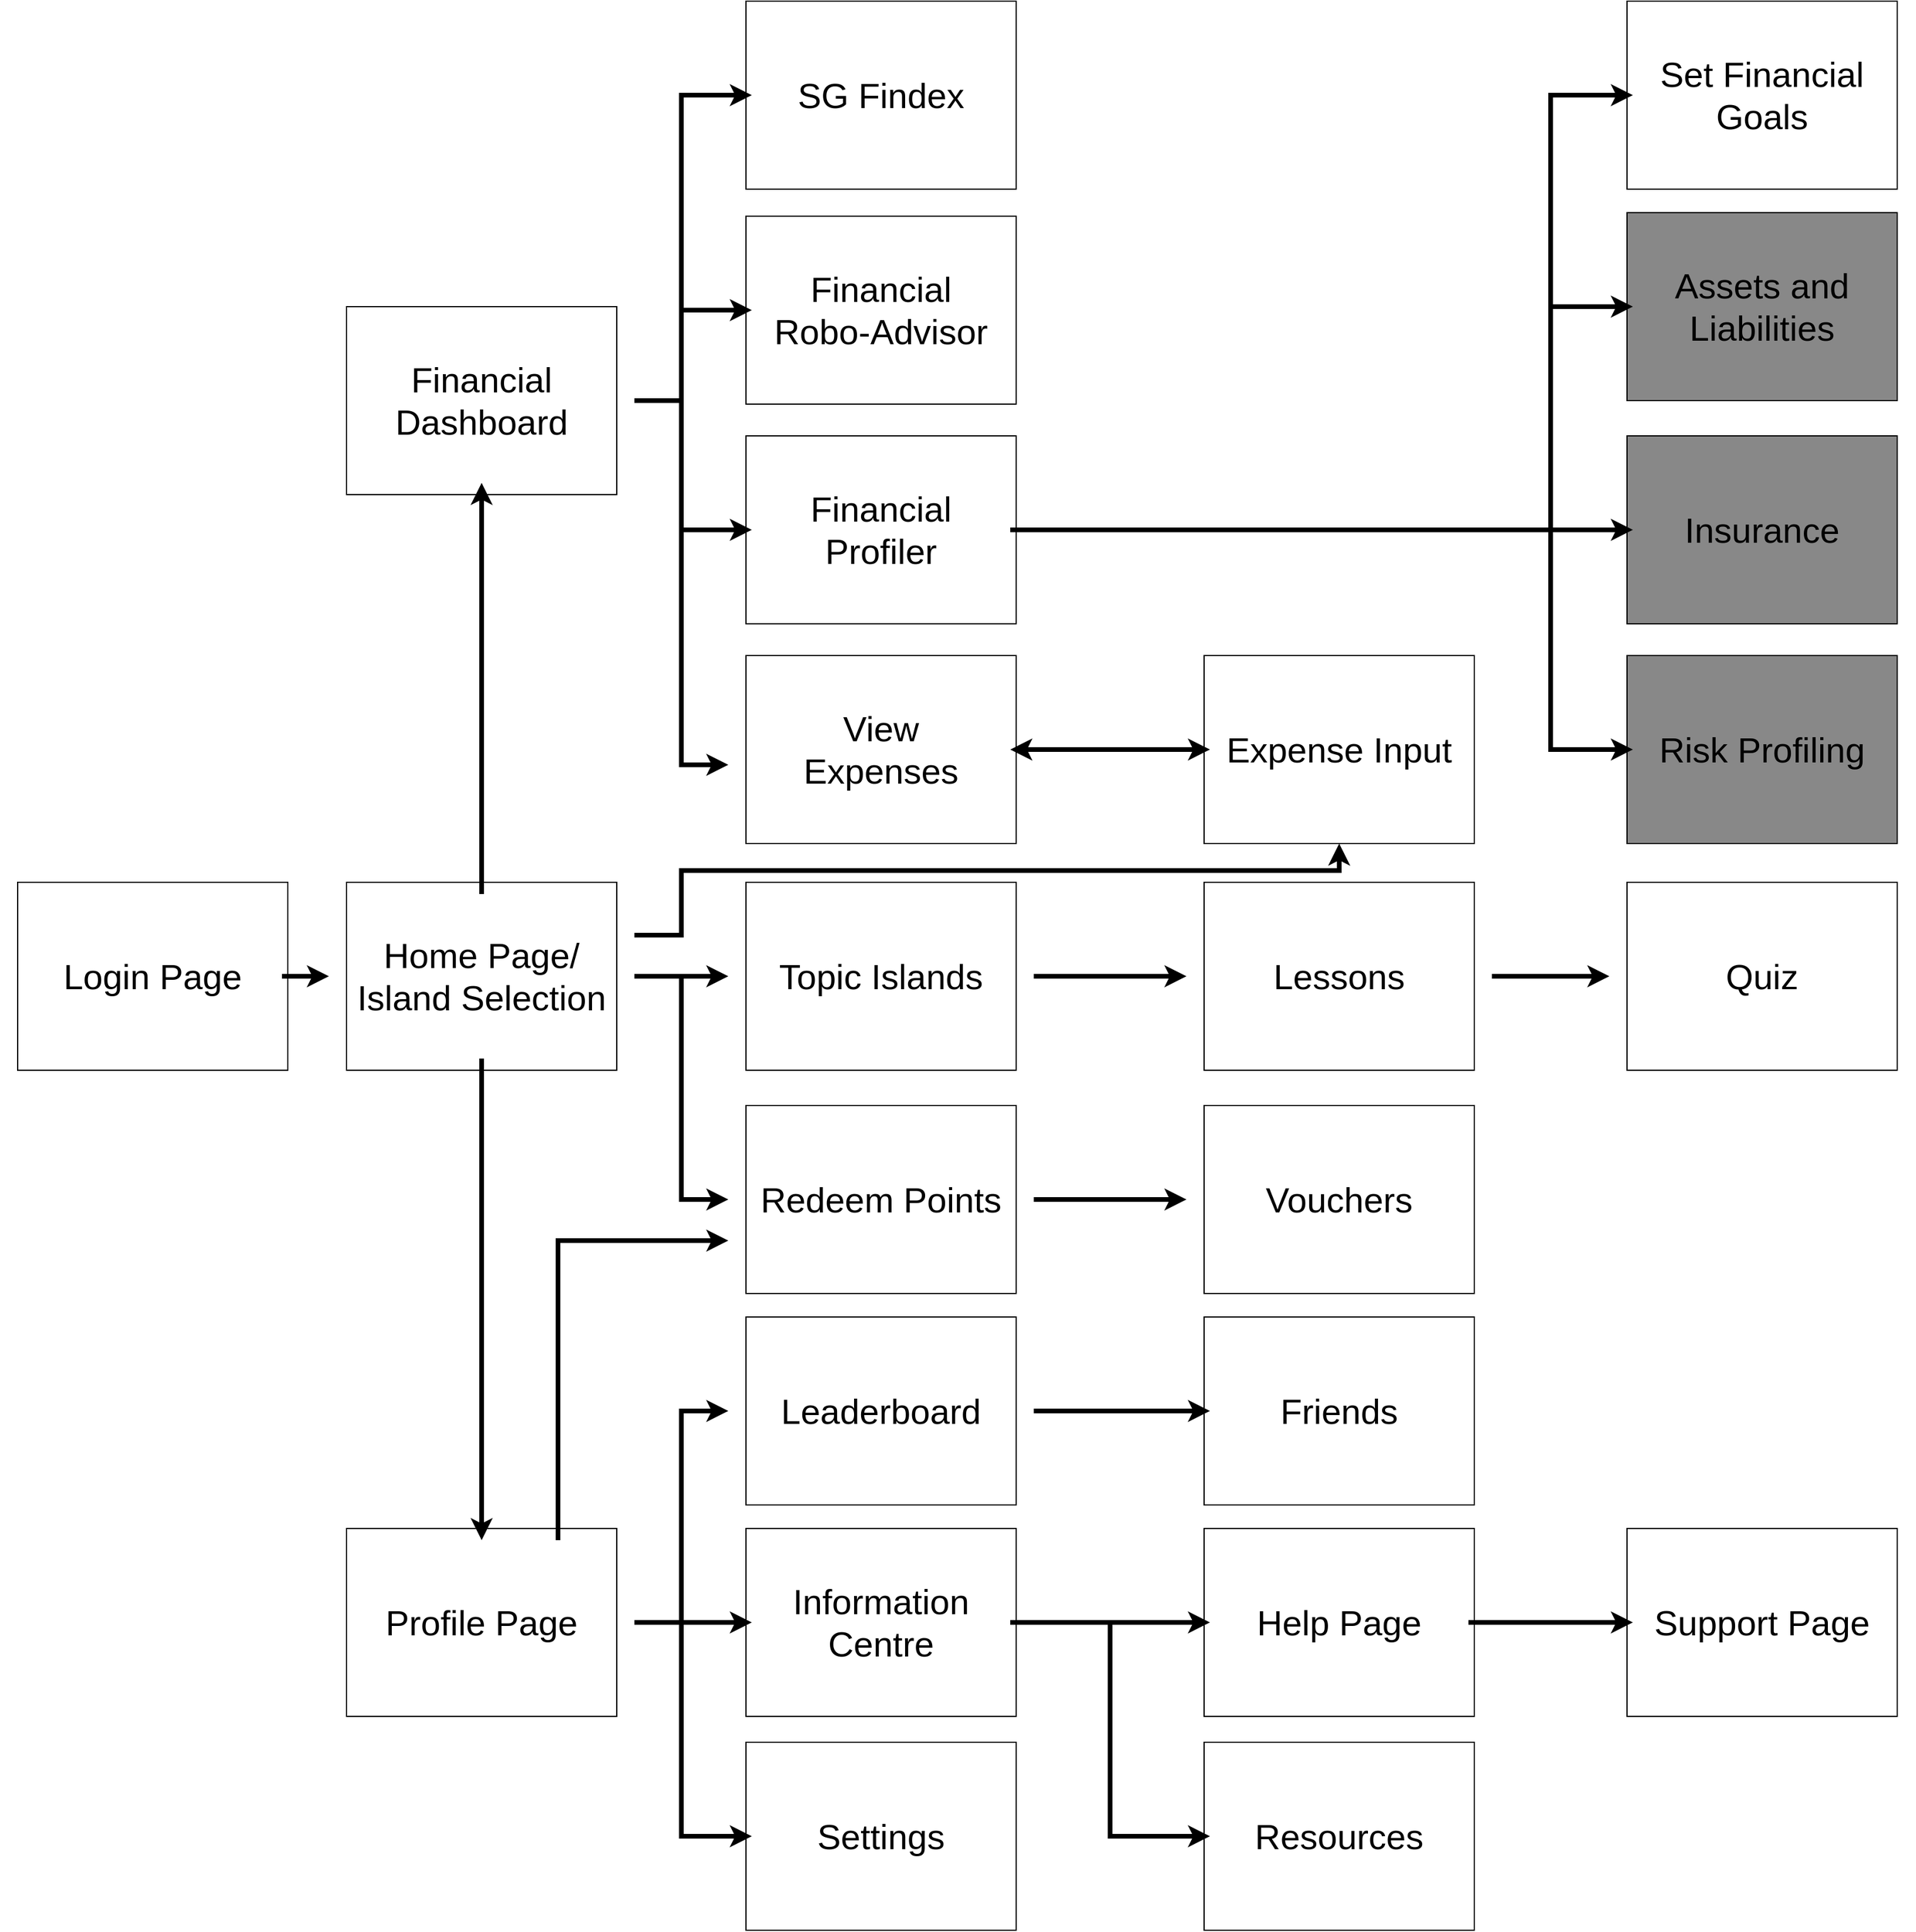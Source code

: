 <mxfile version="20.5.1" type="github">
  <diagram id="xeiWIUsCd8FCCVY9EHyw" name="Page-1">
    <mxGraphModel dx="1800" dy="1773" grid="1" gridSize="10" guides="1" tooltips="1" connect="1" arrows="1" fold="1" page="1" pageScale="1" pageWidth="2336" pageHeight="1654" math="0" shadow="0">
      <root>
        <mxCell id="0" />
        <mxCell id="1" parent="0" />
        <mxCell id="ZgKXBUmyCraqR8mIBlqp-3" value="" style="group" parent="1" vertex="1" connectable="0">
          <mxGeometry y="750" width="260" height="160" as="geometry" />
        </mxCell>
        <mxCell id="ZgKXBUmyCraqR8mIBlqp-65" value="" style="group" parent="ZgKXBUmyCraqR8mIBlqp-3" vertex="1" connectable="0">
          <mxGeometry x="15" width="230" height="160" as="geometry" />
        </mxCell>
        <mxCell id="ZgKXBUmyCraqR8mIBlqp-1" value="" style="rounded=0;whiteSpace=wrap;html=1;" parent="ZgKXBUmyCraqR8mIBlqp-65" vertex="1">
          <mxGeometry width="230" height="160" as="geometry" />
        </mxCell>
        <mxCell id="ZgKXBUmyCraqR8mIBlqp-2" value="&lt;font style=&quot;font-size: 30px;&quot;&gt;Login Page&lt;/font&gt;" style="text;html=1;strokeColor=none;fillColor=none;align=center;verticalAlign=middle;whiteSpace=wrap;rounded=0;container=1;" parent="ZgKXBUmyCraqR8mIBlqp-65" vertex="1">
          <mxGeometry x="5" y="10" width="220" height="140" as="geometry" />
        </mxCell>
        <mxCell id="ZgKXBUmyCraqR8mIBlqp-4" value="" style="group" parent="1" vertex="1" connectable="0">
          <mxGeometry x="280" y="750" width="260" height="160" as="geometry" />
        </mxCell>
        <mxCell id="ZgKXBUmyCraqR8mIBlqp-5" value="" style="rounded=0;whiteSpace=wrap;html=1;" parent="ZgKXBUmyCraqR8mIBlqp-4" vertex="1">
          <mxGeometry x="15" width="230" height="160" as="geometry" />
        </mxCell>
        <mxCell id="ZgKXBUmyCraqR8mIBlqp-6" value="&lt;font style=&quot;font-size: 30px;&quot;&gt;Home Page/&lt;br&gt;Island Selection&lt;br&gt;&lt;/font&gt;" style="text;html=1;strokeColor=none;fillColor=none;align=center;verticalAlign=middle;whiteSpace=wrap;rounded=0;" parent="ZgKXBUmyCraqR8mIBlqp-4" vertex="1">
          <mxGeometry y="10" width="260" height="140" as="geometry" />
        </mxCell>
        <mxCell id="ZgKXBUmyCraqR8mIBlqp-7" value="" style="group" parent="1" vertex="1" connectable="0">
          <mxGeometry x="280" y="260" width="260" height="160" as="geometry" />
        </mxCell>
        <mxCell id="ZgKXBUmyCraqR8mIBlqp-8" value="" style="rounded=0;whiteSpace=wrap;html=1;" parent="ZgKXBUmyCraqR8mIBlqp-7" vertex="1">
          <mxGeometry x="15" width="230" height="160" as="geometry" />
        </mxCell>
        <mxCell id="ZgKXBUmyCraqR8mIBlqp-9" value="&lt;font style=&quot;font-size: 30px;&quot;&gt;Financial Dashboard&lt;/font&gt;" style="text;html=1;strokeColor=none;fillColor=none;align=center;verticalAlign=middle;whiteSpace=wrap;rounded=0;" parent="ZgKXBUmyCraqR8mIBlqp-7" vertex="1">
          <mxGeometry y="10" width="260" height="140" as="geometry" />
        </mxCell>
        <mxCell id="ZgKXBUmyCraqR8mIBlqp-10" value="" style="group" parent="1" vertex="1" connectable="0">
          <mxGeometry x="280" y="1300" width="260" height="160" as="geometry" />
        </mxCell>
        <mxCell id="ZgKXBUmyCraqR8mIBlqp-11" value="" style="rounded=0;whiteSpace=wrap;html=1;" parent="ZgKXBUmyCraqR8mIBlqp-10" vertex="1">
          <mxGeometry x="15" width="230" height="160" as="geometry" />
        </mxCell>
        <mxCell id="ZgKXBUmyCraqR8mIBlqp-12" value="&lt;font style=&quot;font-size: 30px;&quot;&gt;Profile Page&lt;/font&gt;" style="text;html=1;strokeColor=none;fillColor=none;align=center;verticalAlign=middle;whiteSpace=wrap;rounded=0;" parent="ZgKXBUmyCraqR8mIBlqp-10" vertex="1">
          <mxGeometry y="10" width="260" height="140" as="geometry" />
        </mxCell>
        <mxCell id="ZgKXBUmyCraqR8mIBlqp-13" value="" style="group" parent="1" vertex="1" connectable="0">
          <mxGeometry x="620" y="750" width="260" height="160" as="geometry" />
        </mxCell>
        <mxCell id="ZgKXBUmyCraqR8mIBlqp-14" value="" style="rounded=0;whiteSpace=wrap;html=1;" parent="ZgKXBUmyCraqR8mIBlqp-13" vertex="1">
          <mxGeometry x="15" width="230" height="160" as="geometry" />
        </mxCell>
        <mxCell id="ZgKXBUmyCraqR8mIBlqp-15" value="&lt;span style=&quot;font-size: 30px;&quot;&gt;Topic Islands&lt;/span&gt;" style="text;html=1;strokeColor=none;fillColor=none;align=center;verticalAlign=middle;whiteSpace=wrap;rounded=0;" parent="ZgKXBUmyCraqR8mIBlqp-13" vertex="1">
          <mxGeometry y="10" width="260" height="140" as="geometry" />
        </mxCell>
        <mxCell id="ZgKXBUmyCraqR8mIBlqp-16" value="" style="group" parent="1" vertex="1" connectable="0">
          <mxGeometry x="1010" y="750" width="260" height="160" as="geometry" />
        </mxCell>
        <mxCell id="ZgKXBUmyCraqR8mIBlqp-17" value="" style="rounded=0;whiteSpace=wrap;html=1;" parent="ZgKXBUmyCraqR8mIBlqp-16" vertex="1">
          <mxGeometry x="15" width="230" height="160" as="geometry" />
        </mxCell>
        <mxCell id="ZgKXBUmyCraqR8mIBlqp-18" value="&lt;span style=&quot;font-size: 30px;&quot;&gt;Lessons&lt;/span&gt;" style="text;html=1;strokeColor=none;fillColor=none;align=center;verticalAlign=middle;whiteSpace=wrap;rounded=0;" parent="ZgKXBUmyCraqR8mIBlqp-16" vertex="1">
          <mxGeometry y="10" width="260" height="140" as="geometry" />
        </mxCell>
        <mxCell id="ZgKXBUmyCraqR8mIBlqp-19" value="" style="group" parent="1" vertex="1" connectable="0">
          <mxGeometry x="1370" y="750" width="260" height="160" as="geometry" />
        </mxCell>
        <mxCell id="ZgKXBUmyCraqR8mIBlqp-20" value="" style="rounded=0;whiteSpace=wrap;html=1;" parent="ZgKXBUmyCraqR8mIBlqp-19" vertex="1">
          <mxGeometry x="15" width="230" height="160" as="geometry" />
        </mxCell>
        <mxCell id="ZgKXBUmyCraqR8mIBlqp-21" value="&lt;span style=&quot;font-size: 30px;&quot;&gt;Quiz&lt;/span&gt;" style="text;html=1;strokeColor=none;fillColor=none;align=center;verticalAlign=middle;whiteSpace=wrap;rounded=0;" parent="ZgKXBUmyCraqR8mIBlqp-19" vertex="1">
          <mxGeometry y="10" width="260" height="140" as="geometry" />
        </mxCell>
        <mxCell id="ZgKXBUmyCraqR8mIBlqp-22" value="" style="group" parent="1" vertex="1" connectable="0">
          <mxGeometry x="620" y="1120" width="260" height="160" as="geometry" />
        </mxCell>
        <mxCell id="ZgKXBUmyCraqR8mIBlqp-23" value="" style="rounded=0;whiteSpace=wrap;html=1;" parent="ZgKXBUmyCraqR8mIBlqp-22" vertex="1">
          <mxGeometry x="15" width="230" height="160" as="geometry" />
        </mxCell>
        <mxCell id="ZgKXBUmyCraqR8mIBlqp-24" value="&lt;span style=&quot;font-size: 30px;&quot;&gt;Leaderboard&lt;/span&gt;" style="text;html=1;strokeColor=none;fillColor=none;align=center;verticalAlign=middle;whiteSpace=wrap;rounded=0;" parent="ZgKXBUmyCraqR8mIBlqp-22" vertex="1">
          <mxGeometry y="10" width="260" height="140" as="geometry" />
        </mxCell>
        <mxCell id="ZgKXBUmyCraqR8mIBlqp-25" value="" style="group" parent="1" vertex="1" connectable="0">
          <mxGeometry x="620" y="1300" width="260" height="160" as="geometry" />
        </mxCell>
        <mxCell id="ZgKXBUmyCraqR8mIBlqp-26" value="" style="rounded=0;whiteSpace=wrap;html=1;" parent="ZgKXBUmyCraqR8mIBlqp-25" vertex="1">
          <mxGeometry x="15" width="230" height="160" as="geometry" />
        </mxCell>
        <mxCell id="ZgKXBUmyCraqR8mIBlqp-27" value="&lt;span style=&quot;font-size: 30px;&quot;&gt;Information Centre&lt;/span&gt;" style="text;html=1;strokeColor=none;fillColor=none;align=center;verticalAlign=middle;whiteSpace=wrap;rounded=0;" parent="ZgKXBUmyCraqR8mIBlqp-25" vertex="1">
          <mxGeometry x="20" y="10" width="220" height="140" as="geometry" />
        </mxCell>
        <mxCell id="ZgKXBUmyCraqR8mIBlqp-31" value="" style="group" parent="1" vertex="1" connectable="0">
          <mxGeometry x="620" y="940" width="260" height="160" as="geometry" />
        </mxCell>
        <mxCell id="ZgKXBUmyCraqR8mIBlqp-32" value="" style="rounded=0;whiteSpace=wrap;html=1;" parent="ZgKXBUmyCraqR8mIBlqp-31" vertex="1">
          <mxGeometry x="15" width="230" height="160" as="geometry" />
        </mxCell>
        <mxCell id="ZgKXBUmyCraqR8mIBlqp-33" value="&lt;span style=&quot;font-size: 30px;&quot;&gt;Redeem Points&lt;br&gt;&lt;/span&gt;" style="text;html=1;strokeColor=none;fillColor=none;align=center;verticalAlign=middle;whiteSpace=wrap;rounded=0;" parent="ZgKXBUmyCraqR8mIBlqp-31" vertex="1">
          <mxGeometry y="10" width="260" height="140" as="geometry" />
        </mxCell>
        <mxCell id="ZgKXBUmyCraqR8mIBlqp-34" value="" style="group" parent="1" vertex="1" connectable="0">
          <mxGeometry x="1010" y="1300" width="260" height="160" as="geometry" />
        </mxCell>
        <mxCell id="ZgKXBUmyCraqR8mIBlqp-35" value="" style="rounded=0;whiteSpace=wrap;html=1;" parent="ZgKXBUmyCraqR8mIBlqp-34" vertex="1">
          <mxGeometry x="15" width="230" height="160" as="geometry" />
        </mxCell>
        <mxCell id="ZgKXBUmyCraqR8mIBlqp-36" value="&lt;span style=&quot;font-size: 30px;&quot;&gt;Help Page&lt;/span&gt;" style="text;html=1;strokeColor=none;fillColor=none;align=center;verticalAlign=middle;whiteSpace=wrap;rounded=0;" parent="ZgKXBUmyCraqR8mIBlqp-34" vertex="1">
          <mxGeometry x="20" y="10" width="220" height="140" as="geometry" />
        </mxCell>
        <mxCell id="ZgKXBUmyCraqR8mIBlqp-37" value="" style="group" parent="1" vertex="1" connectable="0">
          <mxGeometry x="620" y="557" width="260" height="160" as="geometry" />
        </mxCell>
        <mxCell id="ZgKXBUmyCraqR8mIBlqp-38" value="" style="rounded=0;whiteSpace=wrap;html=1;" parent="ZgKXBUmyCraqR8mIBlqp-37" vertex="1">
          <mxGeometry x="15" width="230" height="160" as="geometry" />
        </mxCell>
        <mxCell id="ZgKXBUmyCraqR8mIBlqp-39" value="&lt;span style=&quot;font-size: 30px;&quot;&gt;View&lt;br&gt;Expenses&lt;br&gt;&lt;/span&gt;" style="text;html=1;strokeColor=none;fillColor=none;align=center;verticalAlign=middle;whiteSpace=wrap;rounded=0;" parent="ZgKXBUmyCraqR8mIBlqp-37" vertex="1">
          <mxGeometry x="20" y="10" width="220" height="140" as="geometry" />
        </mxCell>
        <mxCell id="ZgKXBUmyCraqR8mIBlqp-40" value="" style="group" parent="1" vertex="1" connectable="0">
          <mxGeometry x="620" y="370" width="260" height="160" as="geometry" />
        </mxCell>
        <mxCell id="ZgKXBUmyCraqR8mIBlqp-41" value="" style="rounded=0;whiteSpace=wrap;html=1;" parent="ZgKXBUmyCraqR8mIBlqp-40" vertex="1">
          <mxGeometry x="15" width="230" height="160" as="geometry" />
        </mxCell>
        <mxCell id="ZgKXBUmyCraqR8mIBlqp-42" value="&lt;span style=&quot;font-size: 30px;&quot;&gt;Financial Profiler&lt;/span&gt;" style="text;html=1;strokeColor=none;fillColor=none;align=center;verticalAlign=middle;whiteSpace=wrap;rounded=0;" parent="ZgKXBUmyCraqR8mIBlqp-40" vertex="1">
          <mxGeometry x="20" y="10" width="220" height="140" as="geometry" />
        </mxCell>
        <mxCell id="ZgKXBUmyCraqR8mIBlqp-43" value="" style="group" parent="1" vertex="1" connectable="0">
          <mxGeometry x="620" y="183" width="260" height="160" as="geometry" />
        </mxCell>
        <mxCell id="ZgKXBUmyCraqR8mIBlqp-44" value="" style="rounded=0;whiteSpace=wrap;html=1;" parent="ZgKXBUmyCraqR8mIBlqp-43" vertex="1">
          <mxGeometry x="15" width="230" height="160" as="geometry" />
        </mxCell>
        <mxCell id="ZgKXBUmyCraqR8mIBlqp-45" value="&lt;span style=&quot;font-size: 30px;&quot;&gt;Financial &lt;br&gt;Robo-Advisor&lt;/span&gt;" style="text;html=1;strokeColor=none;fillColor=none;align=center;verticalAlign=middle;whiteSpace=wrap;rounded=0;" parent="ZgKXBUmyCraqR8mIBlqp-43" vertex="1">
          <mxGeometry x="20" y="10" width="220" height="140" as="geometry" />
        </mxCell>
        <mxCell id="ZgKXBUmyCraqR8mIBlqp-46" value="" style="group" parent="1" vertex="1" connectable="0">
          <mxGeometry x="620" y="1482" width="260" height="160" as="geometry" />
        </mxCell>
        <mxCell id="ZgKXBUmyCraqR8mIBlqp-47" value="" style="rounded=0;whiteSpace=wrap;html=1;" parent="ZgKXBUmyCraqR8mIBlqp-46" vertex="1">
          <mxGeometry x="15" width="230" height="160" as="geometry" />
        </mxCell>
        <mxCell id="ZgKXBUmyCraqR8mIBlqp-48" value="&lt;span style=&quot;font-size: 30px;&quot;&gt;Settings&lt;/span&gt;" style="text;html=1;strokeColor=none;fillColor=none;align=center;verticalAlign=middle;whiteSpace=wrap;rounded=0;" parent="ZgKXBUmyCraqR8mIBlqp-46" vertex="1">
          <mxGeometry x="20" y="10" width="220" height="140" as="geometry" />
        </mxCell>
        <mxCell id="ZgKXBUmyCraqR8mIBlqp-52" value="" style="group" parent="1" vertex="1" connectable="0">
          <mxGeometry x="1010" y="1120" width="260" height="160" as="geometry" />
        </mxCell>
        <mxCell id="ZgKXBUmyCraqR8mIBlqp-53" value="" style="rounded=0;whiteSpace=wrap;html=1;" parent="ZgKXBUmyCraqR8mIBlqp-52" vertex="1">
          <mxGeometry x="15" width="230" height="160" as="geometry" />
        </mxCell>
        <mxCell id="ZgKXBUmyCraqR8mIBlqp-54" value="&lt;span style=&quot;font-size: 30px;&quot;&gt;Friends&lt;/span&gt;" style="text;html=1;strokeColor=none;fillColor=none;align=center;verticalAlign=middle;whiteSpace=wrap;rounded=0;" parent="ZgKXBUmyCraqR8mIBlqp-52" vertex="1">
          <mxGeometry x="20" y="10" width="220" height="140" as="geometry" />
        </mxCell>
        <mxCell id="ZgKXBUmyCraqR8mIBlqp-55" value="" style="group" parent="1" vertex="1" connectable="0">
          <mxGeometry x="1010" y="1482" width="260" height="160" as="geometry" />
        </mxCell>
        <mxCell id="ZgKXBUmyCraqR8mIBlqp-56" value="" style="rounded=0;whiteSpace=wrap;html=1;" parent="ZgKXBUmyCraqR8mIBlqp-55" vertex="1">
          <mxGeometry x="15" width="230" height="160" as="geometry" />
        </mxCell>
        <mxCell id="ZgKXBUmyCraqR8mIBlqp-57" value="&lt;span style=&quot;font-size: 30px;&quot;&gt;Resources&lt;/span&gt;" style="text;html=1;strokeColor=none;fillColor=none;align=center;verticalAlign=middle;whiteSpace=wrap;rounded=0;" parent="ZgKXBUmyCraqR8mIBlqp-55" vertex="1">
          <mxGeometry x="20" y="10" width="220" height="140" as="geometry" />
        </mxCell>
        <mxCell id="ZgKXBUmyCraqR8mIBlqp-58" value="" style="group" parent="1" vertex="1" connectable="0">
          <mxGeometry x="620" width="260" height="160" as="geometry" />
        </mxCell>
        <mxCell id="ZgKXBUmyCraqR8mIBlqp-59" value="" style="rounded=0;whiteSpace=wrap;html=1;" parent="ZgKXBUmyCraqR8mIBlqp-58" vertex="1">
          <mxGeometry x="15" width="230" height="160" as="geometry" />
        </mxCell>
        <mxCell id="ZgKXBUmyCraqR8mIBlqp-60" value="&lt;span style=&quot;font-size: 30px;&quot;&gt;SG Findex&lt;/span&gt;" style="text;html=1;strokeColor=none;fillColor=none;align=center;verticalAlign=middle;whiteSpace=wrap;rounded=0;" parent="ZgKXBUmyCraqR8mIBlqp-58" vertex="1">
          <mxGeometry x="20" y="10" width="220" height="140" as="geometry" />
        </mxCell>
        <mxCell id="ZgKXBUmyCraqR8mIBlqp-67" style="edgeStyle=orthogonalEdgeStyle;rounded=0;orthogonalLoop=1;jettySize=auto;html=1;exitX=1;exitY=0.5;exitDx=0;exitDy=0;strokeWidth=4;fontSize=30;" parent="1" source="ZgKXBUmyCraqR8mIBlqp-2" target="ZgKXBUmyCraqR8mIBlqp-6" edge="1">
          <mxGeometry relative="1" as="geometry" />
        </mxCell>
        <mxCell id="ZgKXBUmyCraqR8mIBlqp-70" style="edgeStyle=orthogonalEdgeStyle;rounded=0;orthogonalLoop=1;jettySize=auto;html=1;exitX=0.5;exitY=0;exitDx=0;exitDy=0;entryX=0.5;entryY=1;entryDx=0;entryDy=0;strokeWidth=4;fontSize=30;" parent="1" source="ZgKXBUmyCraqR8mIBlqp-6" target="ZgKXBUmyCraqR8mIBlqp-9" edge="1">
          <mxGeometry relative="1" as="geometry" />
        </mxCell>
        <mxCell id="ZgKXBUmyCraqR8mIBlqp-71" style="edgeStyle=orthogonalEdgeStyle;rounded=0;orthogonalLoop=1;jettySize=auto;html=1;exitX=0.5;exitY=1;exitDx=0;exitDy=0;entryX=0.5;entryY=0;entryDx=0;entryDy=0;strokeWidth=4;fontSize=30;" parent="1" source="ZgKXBUmyCraqR8mIBlqp-6" target="ZgKXBUmyCraqR8mIBlqp-12" edge="1">
          <mxGeometry relative="1" as="geometry" />
        </mxCell>
        <mxCell id="ZgKXBUmyCraqR8mIBlqp-72" style="edgeStyle=orthogonalEdgeStyle;rounded=0;orthogonalLoop=1;jettySize=auto;html=1;exitX=1;exitY=0.5;exitDx=0;exitDy=0;entryX=0;entryY=0.5;entryDx=0;entryDy=0;strokeWidth=4;fontSize=30;" parent="1" source="ZgKXBUmyCraqR8mIBlqp-6" target="ZgKXBUmyCraqR8mIBlqp-15" edge="1">
          <mxGeometry relative="1" as="geometry" />
        </mxCell>
        <mxCell id="ZgKXBUmyCraqR8mIBlqp-74" style="edgeStyle=orthogonalEdgeStyle;rounded=0;orthogonalLoop=1;jettySize=auto;html=1;exitX=1;exitY=0.5;exitDx=0;exitDy=0;entryX=0;entryY=0.5;entryDx=0;entryDy=0;strokeWidth=4;fontSize=30;" parent="1" source="ZgKXBUmyCraqR8mIBlqp-6" target="ZgKXBUmyCraqR8mIBlqp-33" edge="1">
          <mxGeometry relative="1" as="geometry" />
        </mxCell>
        <mxCell id="ZgKXBUmyCraqR8mIBlqp-76" style="edgeStyle=orthogonalEdgeStyle;rounded=0;orthogonalLoop=1;jettySize=auto;html=1;exitX=1;exitY=0.5;exitDx=0;exitDy=0;entryX=0;entryY=0.5;entryDx=0;entryDy=0;strokeWidth=4;fontSize=30;" parent="1" source="ZgKXBUmyCraqR8mIBlqp-12" target="ZgKXBUmyCraqR8mIBlqp-24" edge="1">
          <mxGeometry relative="1" as="geometry" />
        </mxCell>
        <mxCell id="ZgKXBUmyCraqR8mIBlqp-77" style="edgeStyle=orthogonalEdgeStyle;rounded=0;orthogonalLoop=1;jettySize=auto;html=1;exitX=1;exitY=0.5;exitDx=0;exitDy=0;entryX=0;entryY=0.5;entryDx=0;entryDy=0;strokeWidth=4;fontSize=30;" parent="1" source="ZgKXBUmyCraqR8mIBlqp-12" target="ZgKXBUmyCraqR8mIBlqp-27" edge="1">
          <mxGeometry relative="1" as="geometry" />
        </mxCell>
        <mxCell id="ZgKXBUmyCraqR8mIBlqp-78" style="edgeStyle=orthogonalEdgeStyle;rounded=0;orthogonalLoop=1;jettySize=auto;html=1;exitX=1;exitY=0.5;exitDx=0;exitDy=0;entryX=0;entryY=0.5;entryDx=0;entryDy=0;strokeWidth=4;fontSize=30;" parent="1" source="ZgKXBUmyCraqR8mIBlqp-12" target="ZgKXBUmyCraqR8mIBlqp-48" edge="1">
          <mxGeometry relative="1" as="geometry">
            <Array as="points">
              <mxPoint x="580" y="1380" />
              <mxPoint x="580" y="1562" />
            </Array>
          </mxGeometry>
        </mxCell>
        <mxCell id="ZgKXBUmyCraqR8mIBlqp-79" style="edgeStyle=orthogonalEdgeStyle;rounded=0;orthogonalLoop=1;jettySize=auto;html=1;exitX=1;exitY=0.5;exitDx=0;exitDy=0;entryX=0;entryY=0.5;entryDx=0;entryDy=0;strokeWidth=4;fontSize=30;" parent="1" source="ZgKXBUmyCraqR8mIBlqp-27" target="ZgKXBUmyCraqR8mIBlqp-36" edge="1">
          <mxGeometry relative="1" as="geometry" />
        </mxCell>
        <mxCell id="ZgKXBUmyCraqR8mIBlqp-80" style="edgeStyle=orthogonalEdgeStyle;rounded=0;orthogonalLoop=1;jettySize=auto;html=1;exitX=1;exitY=0.5;exitDx=0;exitDy=0;entryX=0;entryY=0.5;entryDx=0;entryDy=0;strokeWidth=4;fontSize=30;" parent="1" source="ZgKXBUmyCraqR8mIBlqp-27" target="ZgKXBUmyCraqR8mIBlqp-57" edge="1">
          <mxGeometry relative="1" as="geometry" />
        </mxCell>
        <mxCell id="ZgKXBUmyCraqR8mIBlqp-81" style="edgeStyle=orthogonalEdgeStyle;rounded=0;orthogonalLoop=1;jettySize=auto;html=1;exitX=1;exitY=0.5;exitDx=0;exitDy=0;entryX=0;entryY=0.5;entryDx=0;entryDy=0;strokeWidth=4;fontSize=30;" parent="1" source="ZgKXBUmyCraqR8mIBlqp-24" target="ZgKXBUmyCraqR8mIBlqp-54" edge="1">
          <mxGeometry relative="1" as="geometry" />
        </mxCell>
        <mxCell id="ZgKXBUmyCraqR8mIBlqp-83" style="edgeStyle=orthogonalEdgeStyle;rounded=0;orthogonalLoop=1;jettySize=auto;html=1;exitX=1;exitY=0.5;exitDx=0;exitDy=0;entryX=0;entryY=0.5;entryDx=0;entryDy=0;strokeWidth=4;fontSize=30;" parent="1" source="ZgKXBUmyCraqR8mIBlqp-15" target="ZgKXBUmyCraqR8mIBlqp-18" edge="1">
          <mxGeometry relative="1" as="geometry" />
        </mxCell>
        <mxCell id="ZgKXBUmyCraqR8mIBlqp-84" style="edgeStyle=orthogonalEdgeStyle;rounded=0;orthogonalLoop=1;jettySize=auto;html=1;exitX=1;exitY=0.5;exitDx=0;exitDy=0;entryX=0;entryY=0.5;entryDx=0;entryDy=0;strokeWidth=4;fontSize=30;" parent="1" source="ZgKXBUmyCraqR8mIBlqp-18" target="ZgKXBUmyCraqR8mIBlqp-21" edge="1">
          <mxGeometry relative="1" as="geometry" />
        </mxCell>
        <mxCell id="ZgKXBUmyCraqR8mIBlqp-86" style="edgeStyle=orthogonalEdgeStyle;rounded=0;orthogonalLoop=1;jettySize=auto;html=1;exitX=1;exitY=0.5;exitDx=0;exitDy=0;entryX=0;entryY=0.5;entryDx=0;entryDy=0;strokeWidth=4;fontSize=30;" parent="1" source="ZgKXBUmyCraqR8mIBlqp-9" target="ZgKXBUmyCraqR8mIBlqp-42" edge="1">
          <mxGeometry relative="1" as="geometry">
            <Array as="points">
              <mxPoint x="580" y="340" />
              <mxPoint x="580" y="450" />
            </Array>
          </mxGeometry>
        </mxCell>
        <mxCell id="ZgKXBUmyCraqR8mIBlqp-88" style="edgeStyle=orthogonalEdgeStyle;rounded=0;orthogonalLoop=1;jettySize=auto;html=1;exitX=1;exitY=0.5;exitDx=0;exitDy=0;entryX=0;entryY=0.5;entryDx=0;entryDy=0;strokeWidth=4;fontSize=30;" parent="1" source="ZgKXBUmyCraqR8mIBlqp-9" target="ZgKXBUmyCraqR8mIBlqp-45" edge="1">
          <mxGeometry relative="1" as="geometry">
            <Array as="points">
              <mxPoint x="580" y="340" />
              <mxPoint x="580" y="263" />
            </Array>
          </mxGeometry>
        </mxCell>
        <mxCell id="ZgKXBUmyCraqR8mIBlqp-89" style="edgeStyle=orthogonalEdgeStyle;rounded=0;orthogonalLoop=1;jettySize=auto;html=1;exitX=1;exitY=0.5;exitDx=0;exitDy=0;entryX=0;entryY=0.5;entryDx=0;entryDy=0;strokeWidth=4;fontSize=30;" parent="1" source="ZgKXBUmyCraqR8mIBlqp-9" target="ZgKXBUmyCraqR8mIBlqp-60" edge="1">
          <mxGeometry relative="1" as="geometry">
            <Array as="points">
              <mxPoint x="580" y="340" />
              <mxPoint x="580" y="80" />
            </Array>
          </mxGeometry>
        </mxCell>
        <mxCell id="ZgKXBUmyCraqR8mIBlqp-90" style="edgeStyle=orthogonalEdgeStyle;rounded=0;orthogonalLoop=1;jettySize=auto;html=1;exitX=1;exitY=0.5;exitDx=0;exitDy=0;strokeWidth=4;fontSize=30;" parent="1" source="ZgKXBUmyCraqR8mIBlqp-9" edge="1">
          <mxGeometry relative="1" as="geometry">
            <Array as="points">
              <mxPoint x="580" y="340" />
              <mxPoint x="580" y="650" />
            </Array>
            <mxPoint x="620" y="650" as="targetPoint" />
          </mxGeometry>
        </mxCell>
        <mxCell id="Au6ATn1cRICDjOCf6nQJ-1" value="" style="group" parent="1" vertex="1" connectable="0">
          <mxGeometry x="1370" y="1300" width="260" height="160" as="geometry" />
        </mxCell>
        <mxCell id="Au6ATn1cRICDjOCf6nQJ-2" value="" style="rounded=0;whiteSpace=wrap;html=1;" parent="Au6ATn1cRICDjOCf6nQJ-1" vertex="1">
          <mxGeometry x="15" width="230" height="160" as="geometry" />
        </mxCell>
        <mxCell id="Au6ATn1cRICDjOCf6nQJ-3" value="&lt;span style=&quot;font-size: 30px;&quot;&gt;Support Page&lt;/span&gt;" style="text;html=1;strokeColor=none;fillColor=none;align=center;verticalAlign=middle;whiteSpace=wrap;rounded=0;" parent="Au6ATn1cRICDjOCf6nQJ-1" vertex="1">
          <mxGeometry x="20" y="10" width="220" height="140" as="geometry" />
        </mxCell>
        <mxCell id="Au6ATn1cRICDjOCf6nQJ-4" style="edgeStyle=orthogonalEdgeStyle;rounded=0;orthogonalLoop=1;jettySize=auto;html=1;exitX=1;exitY=0.5;exitDx=0;exitDy=0;entryX=0;entryY=0.5;entryDx=0;entryDy=0;strokeWidth=4;" parent="1" source="ZgKXBUmyCraqR8mIBlqp-36" target="Au6ATn1cRICDjOCf6nQJ-3" edge="1">
          <mxGeometry relative="1" as="geometry" />
        </mxCell>
        <mxCell id="OvkTmqD-VmR1mGF3PVW--2" style="edgeStyle=orthogonalEdgeStyle;rounded=0;orthogonalLoop=1;jettySize=auto;html=1;exitX=0.75;exitY=0;exitDx=0;exitDy=0;entryX=0;entryY=0.75;entryDx=0;entryDy=0;strokeWidth=4;" parent="1" source="ZgKXBUmyCraqR8mIBlqp-12" target="ZgKXBUmyCraqR8mIBlqp-33" edge="1">
          <mxGeometry relative="1" as="geometry" />
        </mxCell>
        <mxCell id="OoaMeHkm91WlFruAlOAx-1" value="" style="group" vertex="1" connectable="0" parent="1">
          <mxGeometry x="1370" y="557" width="260" height="160" as="geometry" />
        </mxCell>
        <mxCell id="OoaMeHkm91WlFruAlOAx-2" value="" style="rounded=0;whiteSpace=wrap;html=1;fillColor=#888;" vertex="1" parent="OoaMeHkm91WlFruAlOAx-1">
          <mxGeometry x="15" width="230" height="160" as="geometry" />
        </mxCell>
        <mxCell id="OoaMeHkm91WlFruAlOAx-3" value="&lt;span style=&quot;font-size: 30px;&quot;&gt;Risk Profiling&lt;/span&gt;" style="text;html=1;strokeColor=none;fillColor=none;align=center;verticalAlign=middle;whiteSpace=wrap;rounded=0;" vertex="1" parent="OoaMeHkm91WlFruAlOAx-1">
          <mxGeometry x="20" y="10" width="220" height="140" as="geometry" />
        </mxCell>
        <mxCell id="OoaMeHkm91WlFruAlOAx-4" value="" style="group" vertex="1" connectable="0" parent="1">
          <mxGeometry x="1010" y="557" width="260" height="160" as="geometry" />
        </mxCell>
        <mxCell id="OoaMeHkm91WlFruAlOAx-5" value="" style="rounded=0;whiteSpace=wrap;html=1;" vertex="1" parent="OoaMeHkm91WlFruAlOAx-4">
          <mxGeometry x="15" width="230" height="160" as="geometry" />
        </mxCell>
        <mxCell id="OoaMeHkm91WlFruAlOAx-6" value="&lt;span style=&quot;font-size: 30px;&quot;&gt;Expense Input&lt;br&gt;&lt;/span&gt;" style="text;html=1;strokeColor=none;fillColor=none;align=center;verticalAlign=middle;whiteSpace=wrap;rounded=0;" vertex="1" parent="OoaMeHkm91WlFruAlOAx-4">
          <mxGeometry x="20" y="10" width="220" height="140" as="geometry" />
        </mxCell>
        <mxCell id="OoaMeHkm91WlFruAlOAx-7" style="edgeStyle=orthogonalEdgeStyle;rounded=0;orthogonalLoop=1;jettySize=auto;html=1;exitX=1;exitY=0.25;exitDx=0;exitDy=0;entryX=0.5;entryY=1;entryDx=0;entryDy=0;strokeWidth=4;" edge="1" parent="1" source="ZgKXBUmyCraqR8mIBlqp-6" target="OoaMeHkm91WlFruAlOAx-5">
          <mxGeometry relative="1" as="geometry">
            <Array as="points">
              <mxPoint x="580" y="795" />
              <mxPoint x="580" y="740" />
              <mxPoint x="1140" y="740" />
            </Array>
          </mxGeometry>
        </mxCell>
        <mxCell id="OoaMeHkm91WlFruAlOAx-8" style="edgeStyle=orthogonalEdgeStyle;rounded=0;orthogonalLoop=1;jettySize=auto;html=1;exitX=1;exitY=0.5;exitDx=0;exitDy=0;entryX=0;entryY=0.5;entryDx=0;entryDy=0;strokeWidth=4;startArrow=classic;startFill=1;" edge="1" parent="1" source="ZgKXBUmyCraqR8mIBlqp-39" target="OoaMeHkm91WlFruAlOAx-6">
          <mxGeometry relative="1" as="geometry" />
        </mxCell>
        <mxCell id="OoaMeHkm91WlFruAlOAx-9" value="" style="group" vertex="1" connectable="0" parent="1">
          <mxGeometry x="1010" y="940" width="260" height="160" as="geometry" />
        </mxCell>
        <mxCell id="OoaMeHkm91WlFruAlOAx-10" value="" style="rounded=0;whiteSpace=wrap;html=1;" vertex="1" parent="OoaMeHkm91WlFruAlOAx-9">
          <mxGeometry x="15" width="230" height="160" as="geometry" />
        </mxCell>
        <mxCell id="OoaMeHkm91WlFruAlOAx-11" value="&lt;span style=&quot;font-size: 30px;&quot;&gt;Vouchers&lt;br&gt;&lt;/span&gt;" style="text;html=1;strokeColor=none;fillColor=none;align=center;verticalAlign=middle;whiteSpace=wrap;rounded=0;" vertex="1" parent="OoaMeHkm91WlFruAlOAx-9">
          <mxGeometry y="10" width="260" height="140" as="geometry" />
        </mxCell>
        <mxCell id="OoaMeHkm91WlFruAlOAx-12" style="edgeStyle=orthogonalEdgeStyle;rounded=0;orthogonalLoop=1;jettySize=auto;html=1;exitX=1;exitY=0.5;exitDx=0;exitDy=0;entryX=0;entryY=0.5;entryDx=0;entryDy=0;strokeWidth=4;startArrow=none;startFill=0;" edge="1" parent="1" source="ZgKXBUmyCraqR8mIBlqp-33" target="OoaMeHkm91WlFruAlOAx-11">
          <mxGeometry relative="1" as="geometry" />
        </mxCell>
        <mxCell id="OoaMeHkm91WlFruAlOAx-13" value="" style="group;labelBorderColor=none;fillColor=default;" vertex="1" connectable="0" parent="1">
          <mxGeometry x="1370" y="370" width="260" height="160" as="geometry" />
        </mxCell>
        <mxCell id="OoaMeHkm91WlFruAlOAx-14" value="" style="rounded=0;whiteSpace=wrap;html=1;labelBorderColor=none;fillColor=#888888;" vertex="1" parent="OoaMeHkm91WlFruAlOAx-13">
          <mxGeometry x="15" width="230" height="160" as="geometry" />
        </mxCell>
        <mxCell id="OoaMeHkm91WlFruAlOAx-15" value="&lt;span style=&quot;font-size: 30px;&quot;&gt;Insurance&lt;/span&gt;" style="text;html=1;align=center;verticalAlign=middle;whiteSpace=wrap;rounded=0;labelBorderColor=none;fillColor=none;" vertex="1" parent="OoaMeHkm91WlFruAlOAx-13">
          <mxGeometry x="20" y="10" width="220" height="140" as="geometry" />
        </mxCell>
        <mxCell id="OoaMeHkm91WlFruAlOAx-16" value="" style="group;labelBorderColor=none;fillColor=default;" vertex="1" connectable="0" parent="1">
          <mxGeometry x="1370" y="180" width="260" height="160" as="geometry" />
        </mxCell>
        <mxCell id="OoaMeHkm91WlFruAlOAx-17" value="" style="rounded=0;whiteSpace=wrap;html=1;labelBorderColor=none;fillColor=#888;" vertex="1" parent="OoaMeHkm91WlFruAlOAx-16">
          <mxGeometry x="15" width="230" height="160" as="geometry" />
        </mxCell>
        <mxCell id="OoaMeHkm91WlFruAlOAx-18" value="&lt;span style=&quot;font-size: 30px;&quot;&gt;Assets and Liabilities&lt;/span&gt;" style="text;html=1;align=center;verticalAlign=middle;whiteSpace=wrap;rounded=0;labelBorderColor=none;fillColor=none;" vertex="1" parent="OoaMeHkm91WlFruAlOAx-16">
          <mxGeometry x="20" y="10" width="220" height="140" as="geometry" />
        </mxCell>
        <mxCell id="OoaMeHkm91WlFruAlOAx-19" value="" style="group;labelBorderColor=none;fillColor=default;" vertex="1" connectable="0" parent="1">
          <mxGeometry x="1370" width="260" height="160" as="geometry" />
        </mxCell>
        <mxCell id="OoaMeHkm91WlFruAlOAx-20" value="" style="rounded=0;whiteSpace=wrap;html=1;labelBorderColor=none;fillColor=default;" vertex="1" parent="OoaMeHkm91WlFruAlOAx-19">
          <mxGeometry x="15" width="230" height="160" as="geometry" />
        </mxCell>
        <mxCell id="OoaMeHkm91WlFruAlOAx-21" value="&lt;span style=&quot;font-size: 30px;&quot;&gt;Set Financial Goals&lt;/span&gt;" style="text;html=1;align=center;verticalAlign=middle;whiteSpace=wrap;rounded=0;labelBorderColor=none;fillColor=default;" vertex="1" parent="OoaMeHkm91WlFruAlOAx-19">
          <mxGeometry x="20" y="10" width="220" height="140" as="geometry" />
        </mxCell>
        <mxCell id="OoaMeHkm91WlFruAlOAx-22" style="edgeStyle=orthogonalEdgeStyle;rounded=0;orthogonalLoop=1;jettySize=auto;html=1;exitX=1;exitY=0.5;exitDx=0;exitDy=0;entryX=0;entryY=0.5;entryDx=0;entryDy=0;strokeWidth=4;startArrow=none;startFill=0;" edge="1" parent="1" source="ZgKXBUmyCraqR8mIBlqp-42" target="OoaMeHkm91WlFruAlOAx-15">
          <mxGeometry relative="1" as="geometry" />
        </mxCell>
        <mxCell id="OoaMeHkm91WlFruAlOAx-23" style="edgeStyle=orthogonalEdgeStyle;rounded=0;orthogonalLoop=1;jettySize=auto;html=1;exitX=1;exitY=0.5;exitDx=0;exitDy=0;entryX=0;entryY=0.5;entryDx=0;entryDy=0;strokeWidth=4;startArrow=none;startFill=0;" edge="1" parent="1" source="ZgKXBUmyCraqR8mIBlqp-42" target="OoaMeHkm91WlFruAlOAx-18">
          <mxGeometry relative="1" as="geometry">
            <Array as="points">
              <mxPoint x="1320" y="450" />
              <mxPoint x="1320" y="260" />
            </Array>
          </mxGeometry>
        </mxCell>
        <mxCell id="OoaMeHkm91WlFruAlOAx-24" style="edgeStyle=orthogonalEdgeStyle;rounded=0;orthogonalLoop=1;jettySize=auto;html=1;exitX=1;exitY=0.5;exitDx=0;exitDy=0;entryX=0;entryY=0.5;entryDx=0;entryDy=0;strokeWidth=4;startArrow=none;startFill=0;" edge="1" parent="1" source="ZgKXBUmyCraqR8mIBlqp-42" target="OoaMeHkm91WlFruAlOAx-21">
          <mxGeometry relative="1" as="geometry">
            <Array as="points">
              <mxPoint x="1320" y="450" />
              <mxPoint x="1320" y="80" />
            </Array>
          </mxGeometry>
        </mxCell>
        <mxCell id="OoaMeHkm91WlFruAlOAx-25" style="edgeStyle=orthogonalEdgeStyle;rounded=0;orthogonalLoop=1;jettySize=auto;html=1;exitX=1;exitY=0.5;exitDx=0;exitDy=0;entryX=0;entryY=0.5;entryDx=0;entryDy=0;strokeWidth=4;startArrow=none;startFill=0;" edge="1" parent="1" source="ZgKXBUmyCraqR8mIBlqp-42" target="OoaMeHkm91WlFruAlOAx-3">
          <mxGeometry relative="1" as="geometry">
            <Array as="points">
              <mxPoint x="1320" y="450" />
              <mxPoint x="1320" y="637" />
            </Array>
          </mxGeometry>
        </mxCell>
      </root>
    </mxGraphModel>
  </diagram>
</mxfile>
